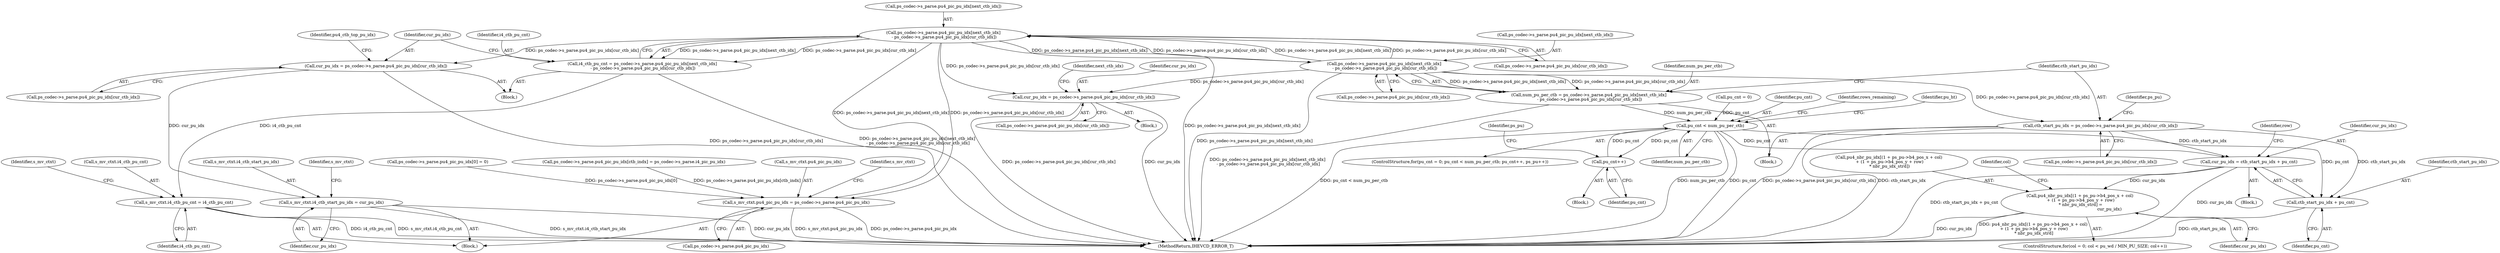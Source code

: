 digraph "0_Android_bcfc7124f6ef9f1ec128fb2e90de774a5b33d199_0@pointer" {
"1003246" [label="(Call,ps_codec->s_parse.pu4_pic_pu_idx[next_ctb_idx]\n - ps_codec->s_parse.pu4_pic_pu_idx[cur_ctb_idx])"];
"1003558" [label="(Call,ps_codec->s_parse.pu4_pic_pu_idx[next_ctb_idx]\n - ps_codec->s_parse.pu4_pic_pu_idx[cur_ctb_idx])"];
"1003246" [label="(Call,ps_codec->s_parse.pu4_pic_pu_idx[next_ctb_idx]\n - ps_codec->s_parse.pu4_pic_pu_idx[cur_ctb_idx])"];
"1003244" [label="(Call,i4_ctb_pu_cnt = ps_codec->s_parse.pu4_pic_pu_idx[next_ctb_idx]\n - ps_codec->s_parse.pu4_pic_pu_idx[cur_ctb_idx])"];
"1003381" [label="(Call,s_mv_ctxt.i4_ctb_pu_cnt = i4_ctb_pu_cnt)"];
"1003261" [label="(Call,cur_pu_idx = ps_codec->s_parse.pu4_pic_pu_idx[cur_ctb_idx])"];
"1003386" [label="(Call,s_mv_ctxt.i4_ctb_start_pu_idx = cur_pu_idx)"];
"1003363" [label="(Call,s_mv_ctxt.pu4_pic_pu_idx = ps_codec->s_parse.pu4_pic_pu_idx)"];
"1003832" [label="(Call,cur_pu_idx = ps_codec->s_parse.pu4_pic_pu_idx[cur_ctb_idx])"];
"1003556" [label="(Call,num_pu_per_ctb = ps_codec->s_parse.pu4_pic_pu_idx[next_ctb_idx]\n - ps_codec->s_parse.pu4_pic_pu_idx[cur_ctb_idx])"];
"1003596" [label="(Call,pu_cnt < num_pu_per_ctb)"];
"1003600" [label="(Call,pu_cnt++)"];
"1003626" [label="(Call,cur_pu_idx = ctb_start_pu_idx + pu_cnt)"];
"1003653" [label="(Call,pu4_nbr_pu_idx[(1 + ps_pu->b4_pos_x + col)\n + (1 + ps_pu->b4_pos_y + row)\n * nbr_pu_idx_strd] =\n                                            cur_pu_idx)"];
"1003628" [label="(Call,ctb_start_pu_idx + pu_cnt)"];
"1003573" [label="(Call,ctb_start_pu_idx = ps_codec->s_parse.pu4_pic_pu_idx[cur_ctb_idx])"];
"1003381" [label="(Call,s_mv_ctxt.i4_ctb_pu_cnt = i4_ctb_pu_cnt)"];
"1003596" [label="(Call,pu_cnt < num_pu_per_ctb)"];
"1003592" [label="(ControlStructure,for(pu_cnt = 0; pu_cnt < num_pu_per_ctb; pu_cnt++, ps_pu++))"];
"1003556" [label="(Call,num_pu_per_ctb = ps_codec->s_parse.pu4_pic_pu_idx[next_ctb_idx]\n - ps_codec->s_parse.pu4_pic_pu_idx[cur_ctb_idx])"];
"1003630" [label="(Identifier,pu_cnt)"];
"1003245" [label="(Identifier,i4_ctb_pu_cnt)"];
"1003390" [label="(Identifier,cur_pu_idx)"];
"1003559" [label="(Call,ps_codec->s_parse.pu4_pic_pu_idx[next_ctb_idx])"];
"1003628" [label="(Call,ctb_start_pu_idx + pu_cnt)"];
"1003677" [label="(Identifier,rows_remaining)"];
"1003244" [label="(Call,i4_ctb_pu_cnt = ps_codec->s_parse.pu4_pic_pu_idx[next_ctb_idx]\n - ps_codec->s_parse.pu4_pic_pu_idx[cur_ctb_idx])"];
"1003573" [label="(Call,ctb_start_pu_idx = ps_codec->s_parse.pu4_pic_pu_idx[cur_ctb_idx])"];
"1003633" [label="(Identifier,row)"];
"1003393" [label="(Identifier,s_mv_ctxt)"];
"1003566" [label="(Call,ps_codec->s_parse.pu4_pic_pu_idx[cur_ctb_idx])"];
"1003652" [label="(Identifier,col)"];
"1003364" [label="(Call,s_mv_ctxt.pu4_pic_pu_idx)"];
"1003627" [label="(Identifier,cur_pu_idx)"];
"1003271" [label="(Identifier,pu4_ctb_top_pu_idx)"];
"1003583" [label="(Identifier,ps_pu)"];
"1003608" [label="(Identifier,pu_ht)"];
"1003246" [label="(Call,ps_codec->s_parse.pu4_pic_pu_idx[next_ctb_idx]\n - ps_codec->s_parse.pu4_pic_pu_idx[cur_ctb_idx])"];
"1003191" [label="(Block,)"];
"1003834" [label="(Call,ps_codec->s_parse.pu4_pic_pu_idx[cur_ctb_idx])"];
"1003263" [label="(Call,ps_codec->s_parse.pu4_pic_pu_idx[cur_ctb_idx])"];
"1003574" [label="(Identifier,ctb_start_pu_idx)"];
"1003593" [label="(Call,pu_cnt = 0)"];
"1003654" [label="(Call,pu4_nbr_pu_idx[(1 + ps_pu->b4_pos_x + col)\n + (1 + ps_pu->b4_pos_y + row)\n * nbr_pu_idx_strd])"];
"1003296" [label="(Block,)"];
"1003673" [label="(Identifier,cur_pu_idx)"];
"1003387" [label="(Call,s_mv_ctxt.i4_ctb_start_pu_idx)"];
"1003603" [label="(Identifier,ps_pu)"];
"1003254" [label="(Call,ps_codec->s_parse.pu4_pic_pu_idx[cur_ctb_idx])"];
"1003557" [label="(Identifier,num_pu_per_ctb)"];
"1003575" [label="(Call,ps_codec->s_parse.pu4_pic_pu_idx[cur_ctb_idx])"];
"1003262" [label="(Identifier,cur_pu_idx)"];
"1003558" [label="(Call,ps_codec->s_parse.pu4_pic_pu_idx[next_ctb_idx]\n - ps_codec->s_parse.pu4_pic_pu_idx[cur_ctb_idx])"];
"1003418" [label="(Block,)"];
"1003629" [label="(Identifier,ctb_start_pu_idx)"];
"1005173" [label="(MethodReturn,IHEVCD_ERROR_T)"];
"1003388" [label="(Identifier,s_mv_ctxt)"];
"1003604" [label="(Block,)"];
"1003642" [label="(ControlStructure,for(col = 0; col < pu_wd / MIN_PU_SIZE; col++))"];
"1003599" [label="(Block,)"];
"1003600" [label="(Call,pu_cnt++)"];
"1003247" [label="(Call,ps_codec->s_parse.pu4_pic_pu_idx[next_ctb_idx])"];
"1000519" [label="(Call,ps_codec->s_parse.pu4_pic_pu_idx[0] = 0)"];
"1003789" [label="(Block,)"];
"1003382" [label="(Call,s_mv_ctxt.i4_ctb_pu_cnt)"];
"1003363" [label="(Call,s_mv_ctxt.pu4_pic_pu_idx = ps_codec->s_parse.pu4_pic_pu_idx)"];
"1003385" [label="(Identifier,i4_ctb_pu_cnt)"];
"1003261" [label="(Call,cur_pu_idx = ps_codec->s_parse.pu4_pic_pu_idx[cur_ctb_idx])"];
"1003598" [label="(Identifier,num_pu_per_ctb)"];
"1003653" [label="(Call,pu4_nbr_pu_idx[(1 + ps_pu->b4_pos_x + col)\n + (1 + ps_pu->b4_pos_y + row)\n * nbr_pu_idx_strd] =\n                                            cur_pu_idx)"];
"1003833" [label="(Identifier,cur_pu_idx)"];
"1002310" [label="(Call,ps_codec->s_parse.pu4_pic_pu_idx[ctb_indx] = ps_codec->s_parse.i4_pic_pu_idx)"];
"1003597" [label="(Identifier,pu_cnt)"];
"1003626" [label="(Call,cur_pu_idx = ctb_start_pu_idx + pu_cnt)"];
"1003386" [label="(Call,s_mv_ctxt.i4_ctb_start_pu_idx = cur_pu_idx)"];
"1003832" [label="(Call,cur_pu_idx = ps_codec->s_parse.pu4_pic_pu_idx[cur_ctb_idx])"];
"1003842" [label="(Identifier,next_ctb_idx)"];
"1003601" [label="(Identifier,pu_cnt)"];
"1003374" [label="(Identifier,s_mv_ctxt)"];
"1003367" [label="(Call,ps_codec->s_parse.pu4_pic_pu_idx)"];
"1003246" -> "1003244"  [label="AST: "];
"1003246" -> "1003254"  [label="CFG: "];
"1003247" -> "1003246"  [label="AST: "];
"1003254" -> "1003246"  [label="AST: "];
"1003244" -> "1003246"  [label="CFG: "];
"1003246" -> "1005173"  [label="DDG: ps_codec->s_parse.pu4_pic_pu_idx[next_ctb_idx]"];
"1003246" -> "1003244"  [label="DDG: ps_codec->s_parse.pu4_pic_pu_idx[next_ctb_idx]"];
"1003246" -> "1003244"  [label="DDG: ps_codec->s_parse.pu4_pic_pu_idx[cur_ctb_idx]"];
"1003558" -> "1003246"  [label="DDG: ps_codec->s_parse.pu4_pic_pu_idx[next_ctb_idx]"];
"1003558" -> "1003246"  [label="DDG: ps_codec->s_parse.pu4_pic_pu_idx[cur_ctb_idx]"];
"1003246" -> "1003261"  [label="DDG: ps_codec->s_parse.pu4_pic_pu_idx[cur_ctb_idx]"];
"1003246" -> "1003363"  [label="DDG: ps_codec->s_parse.pu4_pic_pu_idx[next_ctb_idx]"];
"1003246" -> "1003363"  [label="DDG: ps_codec->s_parse.pu4_pic_pu_idx[cur_ctb_idx]"];
"1003246" -> "1003558"  [label="DDG: ps_codec->s_parse.pu4_pic_pu_idx[next_ctb_idx]"];
"1003246" -> "1003558"  [label="DDG: ps_codec->s_parse.pu4_pic_pu_idx[cur_ctb_idx]"];
"1003246" -> "1003832"  [label="DDG: ps_codec->s_parse.pu4_pic_pu_idx[cur_ctb_idx]"];
"1003558" -> "1003556"  [label="AST: "];
"1003558" -> "1003566"  [label="CFG: "];
"1003559" -> "1003558"  [label="AST: "];
"1003566" -> "1003558"  [label="AST: "];
"1003556" -> "1003558"  [label="CFG: "];
"1003558" -> "1005173"  [label="DDG: ps_codec->s_parse.pu4_pic_pu_idx[next_ctb_idx]"];
"1003558" -> "1003556"  [label="DDG: ps_codec->s_parse.pu4_pic_pu_idx[next_ctb_idx]"];
"1003558" -> "1003556"  [label="DDG: ps_codec->s_parse.pu4_pic_pu_idx[cur_ctb_idx]"];
"1003558" -> "1003573"  [label="DDG: ps_codec->s_parse.pu4_pic_pu_idx[cur_ctb_idx]"];
"1003558" -> "1003832"  [label="DDG: ps_codec->s_parse.pu4_pic_pu_idx[cur_ctb_idx]"];
"1003244" -> "1003191"  [label="AST: "];
"1003245" -> "1003244"  [label="AST: "];
"1003262" -> "1003244"  [label="CFG: "];
"1003244" -> "1005173"  [label="DDG: ps_codec->s_parse.pu4_pic_pu_idx[next_ctb_idx]\n - ps_codec->s_parse.pu4_pic_pu_idx[cur_ctb_idx]"];
"1003244" -> "1003381"  [label="DDG: i4_ctb_pu_cnt"];
"1003381" -> "1003296"  [label="AST: "];
"1003381" -> "1003385"  [label="CFG: "];
"1003382" -> "1003381"  [label="AST: "];
"1003385" -> "1003381"  [label="AST: "];
"1003388" -> "1003381"  [label="CFG: "];
"1003381" -> "1005173"  [label="DDG: i4_ctb_pu_cnt"];
"1003381" -> "1005173"  [label="DDG: s_mv_ctxt.i4_ctb_pu_cnt"];
"1003261" -> "1003191"  [label="AST: "];
"1003261" -> "1003263"  [label="CFG: "];
"1003262" -> "1003261"  [label="AST: "];
"1003263" -> "1003261"  [label="AST: "];
"1003271" -> "1003261"  [label="CFG: "];
"1003261" -> "1005173"  [label="DDG: ps_codec->s_parse.pu4_pic_pu_idx[cur_ctb_idx]"];
"1003261" -> "1003386"  [label="DDG: cur_pu_idx"];
"1003386" -> "1003296"  [label="AST: "];
"1003386" -> "1003390"  [label="CFG: "];
"1003387" -> "1003386"  [label="AST: "];
"1003390" -> "1003386"  [label="AST: "];
"1003393" -> "1003386"  [label="CFG: "];
"1003386" -> "1005173"  [label="DDG: s_mv_ctxt.i4_ctb_start_pu_idx"];
"1003386" -> "1005173"  [label="DDG: cur_pu_idx"];
"1003363" -> "1003296"  [label="AST: "];
"1003363" -> "1003367"  [label="CFG: "];
"1003364" -> "1003363"  [label="AST: "];
"1003367" -> "1003363"  [label="AST: "];
"1003374" -> "1003363"  [label="CFG: "];
"1003363" -> "1005173"  [label="DDG: ps_codec->s_parse.pu4_pic_pu_idx"];
"1003363" -> "1005173"  [label="DDG: s_mv_ctxt.pu4_pic_pu_idx"];
"1002310" -> "1003363"  [label="DDG: ps_codec->s_parse.pu4_pic_pu_idx[ctb_indx]"];
"1000519" -> "1003363"  [label="DDG: ps_codec->s_parse.pu4_pic_pu_idx[0]"];
"1003832" -> "1003789"  [label="AST: "];
"1003832" -> "1003834"  [label="CFG: "];
"1003833" -> "1003832"  [label="AST: "];
"1003834" -> "1003832"  [label="AST: "];
"1003842" -> "1003832"  [label="CFG: "];
"1003832" -> "1005173"  [label="DDG: ps_codec->s_parse.pu4_pic_pu_idx[cur_ctb_idx]"];
"1003832" -> "1005173"  [label="DDG: cur_pu_idx"];
"1003556" -> "1003418"  [label="AST: "];
"1003557" -> "1003556"  [label="AST: "];
"1003574" -> "1003556"  [label="CFG: "];
"1003556" -> "1005173"  [label="DDG: ps_codec->s_parse.pu4_pic_pu_idx[next_ctb_idx]\n - ps_codec->s_parse.pu4_pic_pu_idx[cur_ctb_idx]"];
"1003556" -> "1003596"  [label="DDG: num_pu_per_ctb"];
"1003596" -> "1003592"  [label="AST: "];
"1003596" -> "1003598"  [label="CFG: "];
"1003597" -> "1003596"  [label="AST: "];
"1003598" -> "1003596"  [label="AST: "];
"1003608" -> "1003596"  [label="CFG: "];
"1003677" -> "1003596"  [label="CFG: "];
"1003596" -> "1005173"  [label="DDG: pu_cnt"];
"1003596" -> "1005173"  [label="DDG: pu_cnt < num_pu_per_ctb"];
"1003596" -> "1005173"  [label="DDG: num_pu_per_ctb"];
"1003593" -> "1003596"  [label="DDG: pu_cnt"];
"1003600" -> "1003596"  [label="DDG: pu_cnt"];
"1003596" -> "1003600"  [label="DDG: pu_cnt"];
"1003596" -> "1003626"  [label="DDG: pu_cnt"];
"1003596" -> "1003628"  [label="DDG: pu_cnt"];
"1003600" -> "1003599"  [label="AST: "];
"1003600" -> "1003601"  [label="CFG: "];
"1003601" -> "1003600"  [label="AST: "];
"1003603" -> "1003600"  [label="CFG: "];
"1003626" -> "1003604"  [label="AST: "];
"1003626" -> "1003628"  [label="CFG: "];
"1003627" -> "1003626"  [label="AST: "];
"1003628" -> "1003626"  [label="AST: "];
"1003633" -> "1003626"  [label="CFG: "];
"1003626" -> "1005173"  [label="DDG: cur_pu_idx"];
"1003626" -> "1005173"  [label="DDG: ctb_start_pu_idx + pu_cnt"];
"1003573" -> "1003626"  [label="DDG: ctb_start_pu_idx"];
"1003626" -> "1003653"  [label="DDG: cur_pu_idx"];
"1003653" -> "1003642"  [label="AST: "];
"1003653" -> "1003673"  [label="CFG: "];
"1003654" -> "1003653"  [label="AST: "];
"1003673" -> "1003653"  [label="AST: "];
"1003652" -> "1003653"  [label="CFG: "];
"1003653" -> "1005173"  [label="DDG: pu4_nbr_pu_idx[(1 + ps_pu->b4_pos_x + col)\n + (1 + ps_pu->b4_pos_y + row)\n * nbr_pu_idx_strd]"];
"1003653" -> "1005173"  [label="DDG: cur_pu_idx"];
"1003628" -> "1003630"  [label="CFG: "];
"1003629" -> "1003628"  [label="AST: "];
"1003630" -> "1003628"  [label="AST: "];
"1003628" -> "1005173"  [label="DDG: ctb_start_pu_idx"];
"1003573" -> "1003628"  [label="DDG: ctb_start_pu_idx"];
"1003573" -> "1003418"  [label="AST: "];
"1003573" -> "1003575"  [label="CFG: "];
"1003574" -> "1003573"  [label="AST: "];
"1003575" -> "1003573"  [label="AST: "];
"1003583" -> "1003573"  [label="CFG: "];
"1003573" -> "1005173"  [label="DDG: ctb_start_pu_idx"];
"1003573" -> "1005173"  [label="DDG: ps_codec->s_parse.pu4_pic_pu_idx[cur_ctb_idx]"];
}
